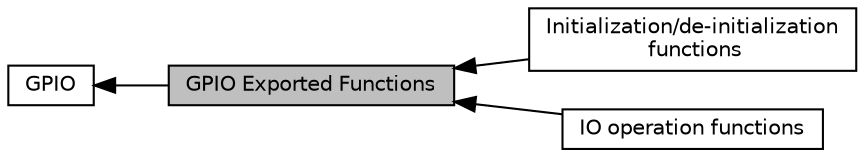 digraph "GPIO Exported Functions"
{
  edge [fontname="Helvetica",fontsize="10",labelfontname="Helvetica",labelfontsize="10"];
  node [fontname="Helvetica",fontsize="10",shape=box];
  rankdir=LR;
  Node2 [label="GPIO",height=0.2,width=0.4,color="black", fillcolor="white", style="filled",URL="$group__GPIO.html",tooltip="GPIO HAL module driver."];
  Node1 [label="GPIO Exported Functions",height=0.2,width=0.4,color="black", fillcolor="grey75", style="filled", fontcolor="black",tooltip="GPIO Exported Functions."];
  Node3 [label="Initialization/de-initialization\l functions",height=0.2,width=0.4,color="black", fillcolor="white", style="filled",URL="$group__GPIO__Exported__Functions__Group1.html",tooltip="Initialization and Configuration functions."];
  Node4 [label="IO operation functions",height=0.2,width=0.4,color="black", fillcolor="white", style="filled",URL="$group__GPIO__Exported__Functions__Group2.html",tooltip="IO operation functions."];
  Node2->Node1 [shape=plaintext, dir="back", style="solid"];
  Node1->Node3 [shape=plaintext, dir="back", style="solid"];
  Node1->Node4 [shape=plaintext, dir="back", style="solid"];
}
